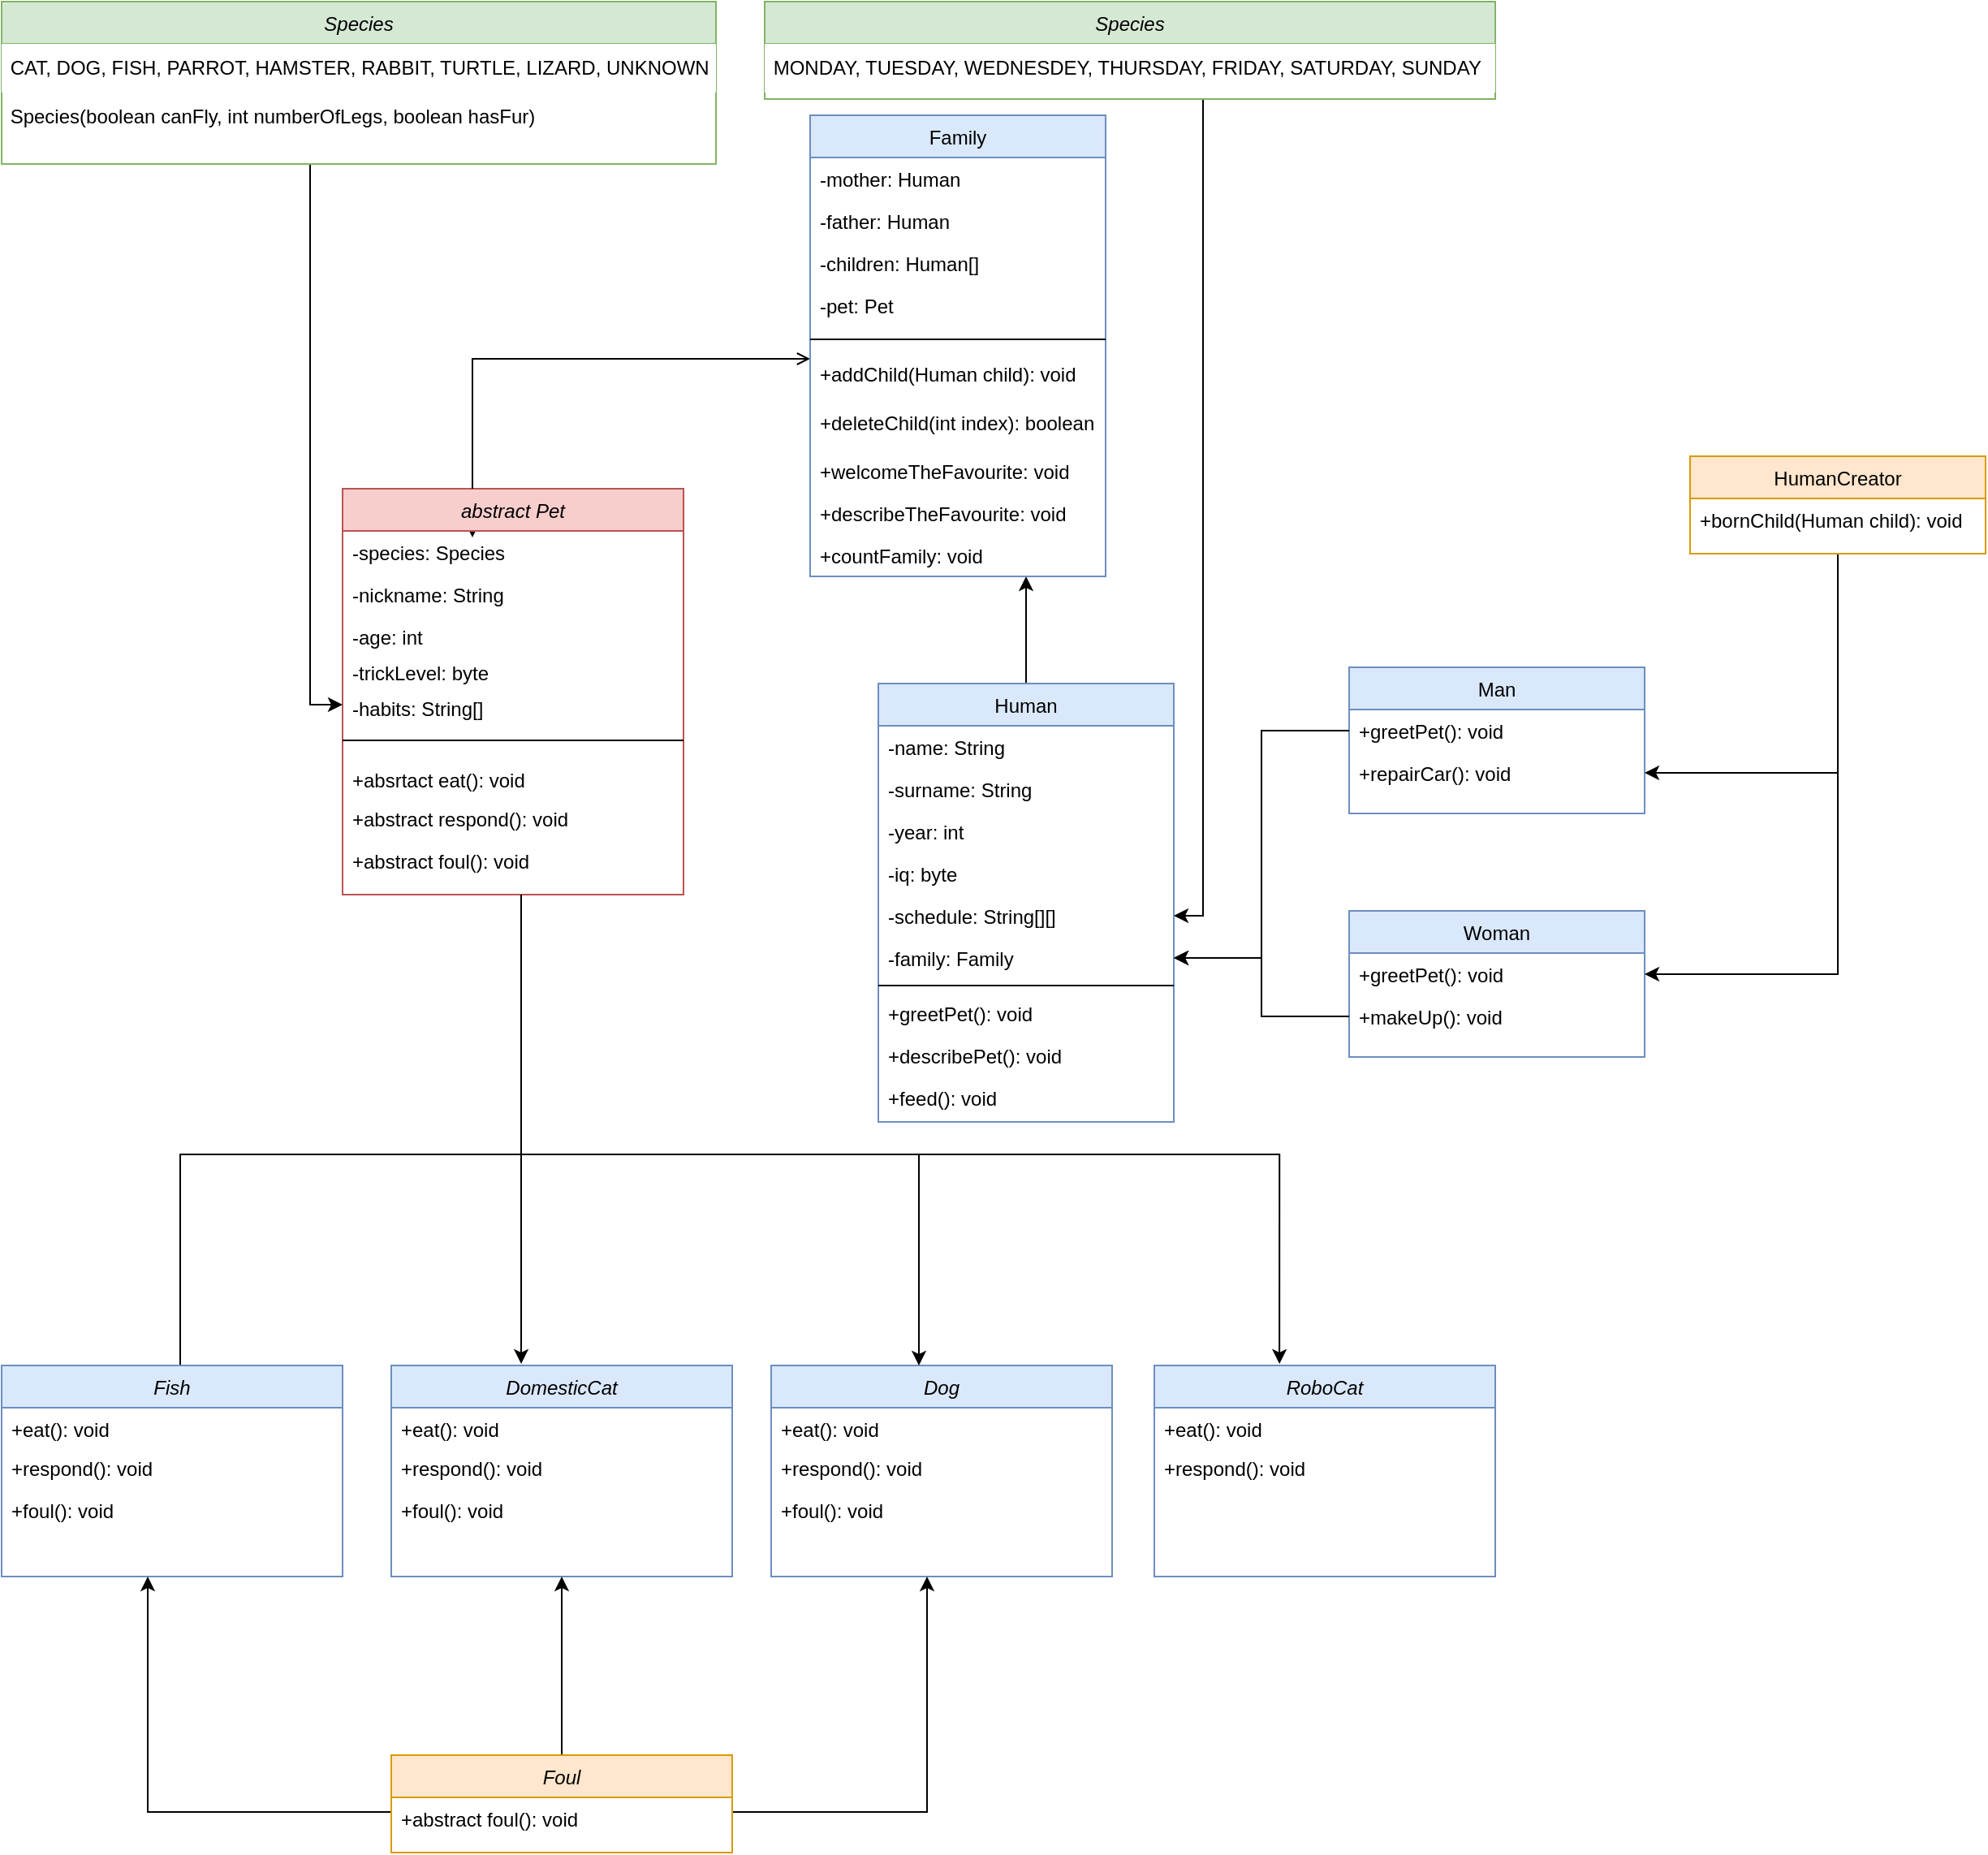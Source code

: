 <mxfile version="25.0.3">
  <diagram id="C5RBs43oDa-KdzZeNtuy" name="Page-1">
    <mxGraphModel dx="1313" dy="1822" grid="1" gridSize="10" guides="1" tooltips="1" connect="1" arrows="1" fold="1" page="1" pageScale="1" pageWidth="827" pageHeight="1169" math="0" shadow="0">
      <root>
        <mxCell id="WIyWlLk6GJQsqaUBKTNV-0" />
        <mxCell id="WIyWlLk6GJQsqaUBKTNV-1" parent="WIyWlLk6GJQsqaUBKTNV-0" />
        <mxCell id="7_s-I9dp4X2VhLv_2_nt-0" style="edgeStyle=orthogonalEdgeStyle;rounded=0;orthogonalLoop=1;jettySize=auto;html=1;exitX=0.5;exitY=0;exitDx=0;exitDy=0;" edge="1" parent="WIyWlLk6GJQsqaUBKTNV-1" source="zkfFHV4jXpPFQw0GAbJ--0">
          <mxGeometry relative="1" as="geometry">
            <mxPoint x="300" y="110" as="targetPoint" />
          </mxGeometry>
        </mxCell>
        <mxCell id="7_s-I9dp4X2VhLv_2_nt-129" style="edgeStyle=orthogonalEdgeStyle;rounded=0;orthogonalLoop=1;jettySize=auto;html=1;entryX=0.5;entryY=0;entryDx=0;entryDy=0;" edge="1" parent="WIyWlLk6GJQsqaUBKTNV-1">
          <mxGeometry relative="1" as="geometry">
            <mxPoint x="330" y="340" as="sourcePoint" />
            <mxPoint x="120" y="630" as="targetPoint" />
            <Array as="points">
              <mxPoint x="330" y="490" />
              <mxPoint x="120" y="490" />
            </Array>
          </mxGeometry>
        </mxCell>
        <mxCell id="zkfFHV4jXpPFQw0GAbJ--0" value="abstract Pet" style="swimlane;fontStyle=2;align=center;verticalAlign=top;childLayout=stackLayout;horizontal=1;startSize=26;horizontalStack=0;resizeParent=1;resizeLast=0;collapsible=1;marginBottom=0;rounded=0;shadow=0;strokeWidth=1;fillColor=#f8cecc;strokeColor=#b85450;" parent="WIyWlLk6GJQsqaUBKTNV-1" vertex="1">
          <mxGeometry x="220" y="80" width="210" height="250" as="geometry">
            <mxRectangle x="230" y="140" width="160" height="26" as="alternateBounds" />
          </mxGeometry>
        </mxCell>
        <mxCell id="zkfFHV4jXpPFQw0GAbJ--1" value="-species: Species" style="text;align=left;verticalAlign=top;spacingLeft=4;spacingRight=4;overflow=hidden;rotatable=0;points=[[0,0.5],[1,0.5]];portConstraint=eastwest;" parent="zkfFHV4jXpPFQw0GAbJ--0" vertex="1">
          <mxGeometry y="26" width="210" height="26" as="geometry" />
        </mxCell>
        <mxCell id="zkfFHV4jXpPFQw0GAbJ--2" value="-nickname: String" style="text;align=left;verticalAlign=top;spacingLeft=4;spacingRight=4;overflow=hidden;rotatable=0;points=[[0,0.5],[1,0.5]];portConstraint=eastwest;rounded=0;shadow=0;html=0;" parent="zkfFHV4jXpPFQw0GAbJ--0" vertex="1">
          <mxGeometry y="52" width="210" height="26" as="geometry" />
        </mxCell>
        <mxCell id="zkfFHV4jXpPFQw0GAbJ--3" value="-age: int" style="text;align=left;verticalAlign=top;spacingLeft=4;spacingRight=4;overflow=hidden;rotatable=0;points=[[0,0.5],[1,0.5]];portConstraint=eastwest;rounded=0;shadow=0;html=0;" parent="zkfFHV4jXpPFQw0GAbJ--0" vertex="1">
          <mxGeometry y="78" width="210" height="22" as="geometry" />
        </mxCell>
        <mxCell id="7_s-I9dp4X2VhLv_2_nt-4" value="-trickLevel: byte" style="text;align=left;verticalAlign=top;spacingLeft=4;spacingRight=4;overflow=hidden;rotatable=0;points=[[0,0.5],[1,0.5]];portConstraint=eastwest;rounded=0;shadow=0;html=0;" vertex="1" parent="zkfFHV4jXpPFQw0GAbJ--0">
          <mxGeometry y="100" width="210" height="22" as="geometry" />
        </mxCell>
        <mxCell id="7_s-I9dp4X2VhLv_2_nt-5" value="-habits: String[]" style="text;align=left;verticalAlign=top;spacingLeft=4;spacingRight=4;overflow=hidden;rotatable=0;points=[[0,0.5],[1,0.5]];portConstraint=eastwest;rounded=0;shadow=0;html=0;" vertex="1" parent="zkfFHV4jXpPFQw0GAbJ--0">
          <mxGeometry y="122" width="210" height="22" as="geometry" />
        </mxCell>
        <mxCell id="zkfFHV4jXpPFQw0GAbJ--4" value="" style="line;html=1;strokeWidth=1;align=left;verticalAlign=middle;spacingTop=-1;spacingLeft=3;spacingRight=3;rotatable=0;labelPosition=right;points=[];portConstraint=eastwest;" parent="zkfFHV4jXpPFQw0GAbJ--0" vertex="1">
          <mxGeometry y="144" width="210" height="22" as="geometry" />
        </mxCell>
        <mxCell id="7_s-I9dp4X2VhLv_2_nt-65" value="+absrtact eat(): void" style="text;align=left;verticalAlign=top;spacingLeft=4;spacingRight=4;overflow=hidden;rotatable=0;points=[[0,0.5],[1,0.5]];portConstraint=eastwest;" vertex="1" parent="zkfFHV4jXpPFQw0GAbJ--0">
          <mxGeometry y="166" width="210" height="24" as="geometry" />
        </mxCell>
        <mxCell id="7_s-I9dp4X2VhLv_2_nt-8" value="+abstract respond(): void" style="text;align=left;verticalAlign=top;spacingLeft=4;spacingRight=4;overflow=hidden;rotatable=0;points=[[0,0.5],[1,0.5]];portConstraint=eastwest;" vertex="1" parent="zkfFHV4jXpPFQw0GAbJ--0">
          <mxGeometry y="190" width="210" height="26" as="geometry" />
        </mxCell>
        <mxCell id="7_s-I9dp4X2VhLv_2_nt-9" value="+abstract foul(): void" style="text;align=left;verticalAlign=top;spacingLeft=4;spacingRight=4;overflow=hidden;rotatable=0;points=[[0,0.5],[1,0.5]];portConstraint=eastwest;" vertex="1" parent="zkfFHV4jXpPFQw0GAbJ--0">
          <mxGeometry y="216" width="210" height="24" as="geometry" />
        </mxCell>
        <mxCell id="7_s-I9dp4X2VhLv_2_nt-23" value="" style="edgeStyle=orthogonalEdgeStyle;rounded=0;orthogonalLoop=1;jettySize=auto;html=1;" edge="1" parent="WIyWlLk6GJQsqaUBKTNV-1" source="zkfFHV4jXpPFQw0GAbJ--17" target="7_s-I9dp4X2VhLv_2_nt-13">
          <mxGeometry relative="1" as="geometry">
            <Array as="points">
              <mxPoint x="641" y="150" />
              <mxPoint x="641" y="150" />
            </Array>
          </mxGeometry>
        </mxCell>
        <mxCell id="zkfFHV4jXpPFQw0GAbJ--17" value="Human" style="swimlane;fontStyle=0;align=center;verticalAlign=top;childLayout=stackLayout;horizontal=1;startSize=26;horizontalStack=0;resizeParent=1;resizeLast=0;collapsible=1;marginBottom=0;rounded=0;shadow=0;strokeWidth=1;fillColor=#dae8fc;strokeColor=#6c8ebf;" parent="WIyWlLk6GJQsqaUBKTNV-1" vertex="1">
          <mxGeometry x="550" y="200" width="182" height="270" as="geometry">
            <mxRectangle x="550" y="140" width="160" height="26" as="alternateBounds" />
          </mxGeometry>
        </mxCell>
        <mxCell id="zkfFHV4jXpPFQw0GAbJ--18" value="-name: String" style="text;align=left;verticalAlign=top;spacingLeft=4;spacingRight=4;overflow=hidden;rotatable=0;points=[[0,0.5],[1,0.5]];portConstraint=eastwest;" parent="zkfFHV4jXpPFQw0GAbJ--17" vertex="1">
          <mxGeometry y="26" width="182" height="26" as="geometry" />
        </mxCell>
        <mxCell id="zkfFHV4jXpPFQw0GAbJ--19" value="-surname: String" style="text;align=left;verticalAlign=top;spacingLeft=4;spacingRight=4;overflow=hidden;rotatable=0;points=[[0,0.5],[1,0.5]];portConstraint=eastwest;rounded=0;shadow=0;html=0;" parent="zkfFHV4jXpPFQw0GAbJ--17" vertex="1">
          <mxGeometry y="52" width="182" height="26" as="geometry" />
        </mxCell>
        <mxCell id="zkfFHV4jXpPFQw0GAbJ--20" value="-year: int" style="text;align=left;verticalAlign=top;spacingLeft=4;spacingRight=4;overflow=hidden;rotatable=0;points=[[0,0.5],[1,0.5]];portConstraint=eastwest;rounded=0;shadow=0;html=0;" parent="zkfFHV4jXpPFQw0GAbJ--17" vertex="1">
          <mxGeometry y="78" width="182" height="26" as="geometry" />
        </mxCell>
        <mxCell id="zkfFHV4jXpPFQw0GAbJ--21" value="-iq: byte" style="text;align=left;verticalAlign=top;spacingLeft=4;spacingRight=4;overflow=hidden;rotatable=0;points=[[0,0.5],[1,0.5]];portConstraint=eastwest;rounded=0;shadow=0;html=0;" parent="zkfFHV4jXpPFQw0GAbJ--17" vertex="1">
          <mxGeometry y="104" width="182" height="26" as="geometry" />
        </mxCell>
        <mxCell id="7_s-I9dp4X2VhLv_2_nt-12" value="-schedule: String[][]" style="text;align=left;verticalAlign=top;spacingLeft=4;spacingRight=4;overflow=hidden;rotatable=0;points=[[0,0.5],[1,0.5]];portConstraint=eastwest;rounded=0;shadow=0;html=0;" vertex="1" parent="zkfFHV4jXpPFQw0GAbJ--17">
          <mxGeometry y="130" width="182" height="26" as="geometry" />
        </mxCell>
        <mxCell id="7_s-I9dp4X2VhLv_2_nt-33" value="-family: Family" style="text;align=left;verticalAlign=top;spacingLeft=4;spacingRight=4;overflow=hidden;rotatable=0;points=[[0,0.5],[1,0.5]];portConstraint=eastwest;rounded=0;shadow=0;html=0;" vertex="1" parent="zkfFHV4jXpPFQw0GAbJ--17">
          <mxGeometry y="156" width="182" height="26" as="geometry" />
        </mxCell>
        <mxCell id="zkfFHV4jXpPFQw0GAbJ--23" value="" style="line;html=1;strokeWidth=1;align=left;verticalAlign=middle;spacingTop=-1;spacingLeft=3;spacingRight=3;rotatable=0;labelPosition=right;points=[];portConstraint=eastwest;" parent="zkfFHV4jXpPFQw0GAbJ--17" vertex="1">
          <mxGeometry y="182" width="182" height="8" as="geometry" />
        </mxCell>
        <mxCell id="zkfFHV4jXpPFQw0GAbJ--24" value="+greetPet(): void" style="text;align=left;verticalAlign=top;spacingLeft=4;spacingRight=4;overflow=hidden;rotatable=0;points=[[0,0.5],[1,0.5]];portConstraint=eastwest;" parent="zkfFHV4jXpPFQw0GAbJ--17" vertex="1">
          <mxGeometry y="190" width="182" height="26" as="geometry" />
        </mxCell>
        <mxCell id="zkfFHV4jXpPFQw0GAbJ--25" value="+describePet(): void" style="text;align=left;verticalAlign=top;spacingLeft=4;spacingRight=4;overflow=hidden;rotatable=0;points=[[0,0.5],[1,0.5]];portConstraint=eastwest;" parent="zkfFHV4jXpPFQw0GAbJ--17" vertex="1">
          <mxGeometry y="216" width="182" height="26" as="geometry" />
        </mxCell>
        <mxCell id="7_s-I9dp4X2VhLv_2_nt-40" value="+feed(): void" style="text;align=left;verticalAlign=top;spacingLeft=4;spacingRight=4;overflow=hidden;rotatable=0;points=[[0,0.5],[1,0.5]];portConstraint=eastwest;" vertex="1" parent="zkfFHV4jXpPFQw0GAbJ--17">
          <mxGeometry y="242" width="182" height="26" as="geometry" />
        </mxCell>
        <mxCell id="zkfFHV4jXpPFQw0GAbJ--26" value="" style="endArrow=open;shadow=0;strokeWidth=1;rounded=0;curved=0;endFill=1;edgeStyle=elbowEdgeStyle;elbow=vertical;entryX=0;entryY=0.5;entryDx=0;entryDy=0;" parent="WIyWlLk6GJQsqaUBKTNV-1" edge="1">
          <mxGeometry x="0.5" y="41" relative="1" as="geometry">
            <mxPoint x="300" y="80" as="sourcePoint" />
            <mxPoint x="508" as="targetPoint" />
            <mxPoint x="-40" y="32" as="offset" />
            <Array as="points">
              <mxPoint x="400" />
            </Array>
          </mxGeometry>
        </mxCell>
        <mxCell id="7_s-I9dp4X2VhLv_2_nt-13" value="Family" style="swimlane;fontStyle=0;align=center;verticalAlign=top;childLayout=stackLayout;horizontal=1;startSize=26;horizontalStack=0;resizeParent=1;resizeLast=0;collapsible=1;marginBottom=0;rounded=0;shadow=0;strokeWidth=1;fillColor=#dae8fc;strokeColor=#6c8ebf;" vertex="1" parent="WIyWlLk6GJQsqaUBKTNV-1">
          <mxGeometry x="508" y="-150" width="182" height="284" as="geometry">
            <mxRectangle x="550" y="140" width="160" height="26" as="alternateBounds" />
          </mxGeometry>
        </mxCell>
        <mxCell id="7_s-I9dp4X2VhLv_2_nt-30" value="-mother: Human" style="text;align=left;verticalAlign=top;spacingLeft=4;spacingRight=4;overflow=hidden;rotatable=0;points=[[0,0.5],[1,0.5]];portConstraint=eastwest;rounded=0;shadow=0;html=0;" vertex="1" parent="7_s-I9dp4X2VhLv_2_nt-13">
          <mxGeometry y="26" width="182" height="26" as="geometry" />
        </mxCell>
        <mxCell id="7_s-I9dp4X2VhLv_2_nt-26" value="-father: Human" style="text;align=left;verticalAlign=top;spacingLeft=4;spacingRight=4;overflow=hidden;rotatable=0;points=[[0,0.5],[1,0.5]];portConstraint=eastwest;rounded=0;shadow=0;html=0;" vertex="1" parent="7_s-I9dp4X2VhLv_2_nt-13">
          <mxGeometry y="52" width="182" height="26" as="geometry" />
        </mxCell>
        <mxCell id="7_s-I9dp4X2VhLv_2_nt-31" value="-children: Human[]" style="text;align=left;verticalAlign=top;spacingLeft=4;spacingRight=4;overflow=hidden;rotatable=0;points=[[0,0.5],[1,0.5]];portConstraint=eastwest;rounded=0;shadow=0;html=0;" vertex="1" parent="7_s-I9dp4X2VhLv_2_nt-13">
          <mxGeometry y="78" width="182" height="26" as="geometry" />
        </mxCell>
        <mxCell id="7_s-I9dp4X2VhLv_2_nt-32" value="-pet: Pet" style="text;align=left;verticalAlign=top;spacingLeft=4;spacingRight=4;overflow=hidden;rotatable=0;points=[[0,0.5],[1,0.5]];portConstraint=eastwest;rounded=0;shadow=0;html=0;" vertex="1" parent="7_s-I9dp4X2VhLv_2_nt-13">
          <mxGeometry y="104" width="182" height="26" as="geometry" />
        </mxCell>
        <mxCell id="7_s-I9dp4X2VhLv_2_nt-20" value="" style="line;html=1;strokeWidth=1;align=left;verticalAlign=middle;spacingTop=-1;spacingLeft=3;spacingRight=3;rotatable=0;labelPosition=right;points=[];portConstraint=eastwest;" vertex="1" parent="7_s-I9dp4X2VhLv_2_nt-13">
          <mxGeometry y="130" width="182" height="16" as="geometry" />
        </mxCell>
        <mxCell id="7_s-I9dp4X2VhLv_2_nt-28" value="+addChild(Human child): void" style="text;align=left;verticalAlign=top;spacingLeft=4;spacingRight=4;overflow=hidden;rotatable=0;points=[[0,0.5],[1,0.5]];portConstraint=eastwest;" vertex="1" parent="7_s-I9dp4X2VhLv_2_nt-13">
          <mxGeometry y="146" width="182" height="30" as="geometry" />
        </mxCell>
        <mxCell id="7_s-I9dp4X2VhLv_2_nt-41" value="+deleteChild(int index): boolean" style="text;align=left;verticalAlign=top;spacingLeft=4;spacingRight=4;overflow=hidden;rotatable=0;points=[[0,0.5],[1,0.5]];portConstraint=eastwest;" vertex="1" parent="7_s-I9dp4X2VhLv_2_nt-13">
          <mxGeometry y="176" width="182" height="30" as="geometry" />
        </mxCell>
        <mxCell id="7_s-I9dp4X2VhLv_2_nt-38" value="+welcomeTheFavourite: void" style="text;align=left;verticalAlign=top;spacingLeft=4;spacingRight=4;overflow=hidden;rotatable=0;points=[[0,0.5],[1,0.5]];portConstraint=eastwest;" vertex="1" parent="7_s-I9dp4X2VhLv_2_nt-13">
          <mxGeometry y="206" width="182" height="26" as="geometry" />
        </mxCell>
        <mxCell id="7_s-I9dp4X2VhLv_2_nt-39" value="+describeTheFavourite: void" style="text;align=left;verticalAlign=top;spacingLeft=4;spacingRight=4;overflow=hidden;rotatable=0;points=[[0,0.5],[1,0.5]];portConstraint=eastwest;" vertex="1" parent="7_s-I9dp4X2VhLv_2_nt-13">
          <mxGeometry y="232" width="182" height="26" as="geometry" />
        </mxCell>
        <mxCell id="7_s-I9dp4X2VhLv_2_nt-42" value="+countFamily: void" style="text;align=left;verticalAlign=top;spacingLeft=4;spacingRight=4;overflow=hidden;rotatable=0;points=[[0,0.5],[1,0.5]];portConstraint=eastwest;" vertex="1" parent="7_s-I9dp4X2VhLv_2_nt-13">
          <mxGeometry y="258" width="182" height="26" as="geometry" />
        </mxCell>
        <mxCell id="7_s-I9dp4X2VhLv_2_nt-53" style="edgeStyle=orthogonalEdgeStyle;rounded=0;orthogonalLoop=1;jettySize=auto;html=1;entryX=0;entryY=0.5;entryDx=0;entryDy=0;" edge="1" parent="WIyWlLk6GJQsqaUBKTNV-1" source="7_s-I9dp4X2VhLv_2_nt-43" target="7_s-I9dp4X2VhLv_2_nt-5">
          <mxGeometry relative="1" as="geometry">
            <Array as="points">
              <mxPoint x="200" y="213" />
            </Array>
          </mxGeometry>
        </mxCell>
        <mxCell id="7_s-I9dp4X2VhLv_2_nt-43" value="Species" style="swimlane;fontStyle=2;align=center;verticalAlign=top;childLayout=stackLayout;horizontal=1;startSize=26;horizontalStack=0;resizeParent=1;resizeLast=0;collapsible=1;marginBottom=0;rounded=0;shadow=0;strokeWidth=1;fillColor=#d5e8d4;strokeColor=#82b366;" vertex="1" parent="WIyWlLk6GJQsqaUBKTNV-1">
          <mxGeometry x="10" y="-220" width="440" height="100" as="geometry">
            <mxRectangle x="230" y="140" width="160" height="26" as="alternateBounds" />
          </mxGeometry>
        </mxCell>
        <mxCell id="7_s-I9dp4X2VhLv_2_nt-60" value="&amp;nbsp;CAT, DOG, FISH, PARROT,&lt;span style=&quot;background-color: initial;&quot;&gt;&amp;nbsp;HAMSTER, RABBIT, TURTLE,&amp;nbsp;&lt;/span&gt;&lt;span style=&quot;background-color: initial;&quot;&gt;LIZARD, UNKNOWN&lt;/span&gt;" style="text;html=1;align=left;verticalAlign=middle;resizable=0;points=[];autosize=1;strokeColor=none;fillColor=default;" vertex="1" parent="7_s-I9dp4X2VhLv_2_nt-43">
          <mxGeometry y="26" width="440" height="30" as="geometry" />
        </mxCell>
        <mxCell id="7_s-I9dp4X2VhLv_2_nt-54" value="&amp;nbsp;Species(boolean canFly, int numberOfLegs, boolean hasFur)" style="text;html=1;align=left;verticalAlign=middle;resizable=0;points=[];autosize=1;strokeColor=none;fillColor=none;" vertex="1" parent="7_s-I9dp4X2VhLv_2_nt-43">
          <mxGeometry y="56" width="440" height="30" as="geometry" />
        </mxCell>
        <mxCell id="7_s-I9dp4X2VhLv_2_nt-64" value="" style="edgeStyle=orthogonalEdgeStyle;rounded=0;orthogonalLoop=1;jettySize=auto;html=1;entryX=1;entryY=0.5;entryDx=0;entryDy=0;" edge="1" parent="WIyWlLk6GJQsqaUBKTNV-1" source="7_s-I9dp4X2VhLv_2_nt-61" target="7_s-I9dp4X2VhLv_2_nt-12">
          <mxGeometry relative="1" as="geometry">
            <mxPoint x="610" y="160" as="targetPoint" />
            <Array as="points">
              <mxPoint x="750" y="343" />
            </Array>
          </mxGeometry>
        </mxCell>
        <mxCell id="7_s-I9dp4X2VhLv_2_nt-61" value="Species" style="swimlane;fontStyle=2;align=center;verticalAlign=top;childLayout=stackLayout;horizontal=1;startSize=26;horizontalStack=0;resizeParent=1;resizeLast=0;collapsible=1;marginBottom=0;rounded=0;shadow=0;strokeWidth=1;fillColor=#d5e8d4;strokeColor=#82b366;" vertex="1" parent="WIyWlLk6GJQsqaUBKTNV-1">
          <mxGeometry x="480" y="-220" width="450" height="60" as="geometry">
            <mxRectangle x="230" y="140" width="160" height="26" as="alternateBounds" />
          </mxGeometry>
        </mxCell>
        <mxCell id="7_s-I9dp4X2VhLv_2_nt-62" value="&amp;nbsp;MONDAY, TUESDAY, WEDNESDEY, THURSDAY, FRIDAY, SATURDAY, SUNDAY" style="text;html=1;align=left;verticalAlign=middle;resizable=0;points=[];autosize=1;strokeColor=none;fillColor=default;" vertex="1" parent="7_s-I9dp4X2VhLv_2_nt-61">
          <mxGeometry y="26" width="450" height="30" as="geometry" />
        </mxCell>
        <mxCell id="7_s-I9dp4X2VhLv_2_nt-68" value="Fish" style="swimlane;fontStyle=2;align=center;verticalAlign=top;childLayout=stackLayout;horizontal=1;startSize=26;horizontalStack=0;resizeParent=1;resizeLast=0;collapsible=1;marginBottom=0;rounded=0;shadow=0;strokeWidth=1;fillColor=#dae8fc;strokeColor=#6c8ebf;" vertex="1" parent="WIyWlLk6GJQsqaUBKTNV-1">
          <mxGeometry x="10" y="620" width="210" height="130" as="geometry">
            <mxRectangle x="230" y="140" width="160" height="26" as="alternateBounds" />
          </mxGeometry>
        </mxCell>
        <mxCell id="7_s-I9dp4X2VhLv_2_nt-75" value="+eat(): void&#xa;&#xa;respond" style="text;align=left;verticalAlign=top;spacingLeft=4;spacingRight=4;overflow=hidden;rotatable=0;points=[[0,0.5],[1,0.5]];portConstraint=eastwest;" vertex="1" parent="7_s-I9dp4X2VhLv_2_nt-68">
          <mxGeometry y="26" width="210" height="24" as="geometry" />
        </mxCell>
        <mxCell id="7_s-I9dp4X2VhLv_2_nt-76" value="+respond(): void" style="text;align=left;verticalAlign=top;spacingLeft=4;spacingRight=4;overflow=hidden;rotatable=0;points=[[0,0.5],[1,0.5]];portConstraint=eastwest;" vertex="1" parent="7_s-I9dp4X2VhLv_2_nt-68">
          <mxGeometry y="50" width="210" height="26" as="geometry" />
        </mxCell>
        <mxCell id="7_s-I9dp4X2VhLv_2_nt-124" value="+foul(): void" style="text;align=left;verticalAlign=top;spacingLeft=4;spacingRight=4;overflow=hidden;rotatable=0;points=[[0,0.5],[1,0.5]];portConstraint=eastwest;" vertex="1" parent="7_s-I9dp4X2VhLv_2_nt-68">
          <mxGeometry y="76" width="210" height="18" as="geometry" />
        </mxCell>
        <mxCell id="7_s-I9dp4X2VhLv_2_nt-78" value="DomesticCat" style="swimlane;fontStyle=2;align=center;verticalAlign=top;childLayout=stackLayout;horizontal=1;startSize=26;horizontalStack=0;resizeParent=1;resizeLast=0;collapsible=1;marginBottom=0;rounded=0;shadow=0;strokeWidth=1;fillColor=#dae8fc;strokeColor=#6c8ebf;" vertex="1" parent="WIyWlLk6GJQsqaUBKTNV-1">
          <mxGeometry x="250" y="620" width="210" height="130" as="geometry">
            <mxRectangle x="230" y="140" width="160" height="26" as="alternateBounds" />
          </mxGeometry>
        </mxCell>
        <mxCell id="7_s-I9dp4X2VhLv_2_nt-85" value="+eat(): void&#xa;&#xa;respond" style="text;align=left;verticalAlign=top;spacingLeft=4;spacingRight=4;overflow=hidden;rotatable=0;points=[[0,0.5],[1,0.5]];portConstraint=eastwest;" vertex="1" parent="7_s-I9dp4X2VhLv_2_nt-78">
          <mxGeometry y="26" width="210" height="24" as="geometry" />
        </mxCell>
        <mxCell id="7_s-I9dp4X2VhLv_2_nt-86" value="+respond(): void" style="text;align=left;verticalAlign=top;spacingLeft=4;spacingRight=4;overflow=hidden;rotatable=0;points=[[0,0.5],[1,0.5]];portConstraint=eastwest;" vertex="1" parent="7_s-I9dp4X2VhLv_2_nt-78">
          <mxGeometry y="50" width="210" height="26" as="geometry" />
        </mxCell>
        <mxCell id="7_s-I9dp4X2VhLv_2_nt-87" value="+foul(): void" style="text;align=left;verticalAlign=top;spacingLeft=4;spacingRight=4;overflow=hidden;rotatable=0;points=[[0,0.5],[1,0.5]];portConstraint=eastwest;" vertex="1" parent="7_s-I9dp4X2VhLv_2_nt-78">
          <mxGeometry y="76" width="210" height="18" as="geometry" />
        </mxCell>
        <mxCell id="7_s-I9dp4X2VhLv_2_nt-88" value="Dog" style="swimlane;fontStyle=2;align=center;verticalAlign=top;childLayout=stackLayout;horizontal=1;startSize=26;horizontalStack=0;resizeParent=1;resizeLast=0;collapsible=1;marginBottom=0;rounded=0;shadow=0;strokeWidth=1;fillColor=#dae8fc;strokeColor=#6c8ebf;" vertex="1" parent="WIyWlLk6GJQsqaUBKTNV-1">
          <mxGeometry x="484" y="620" width="210" height="130" as="geometry">
            <mxRectangle x="230" y="140" width="160" height="26" as="alternateBounds" />
          </mxGeometry>
        </mxCell>
        <mxCell id="7_s-I9dp4X2VhLv_2_nt-95" value="+eat(): void&#xa;&#xa;respond" style="text;align=left;verticalAlign=top;spacingLeft=4;spacingRight=4;overflow=hidden;rotatable=0;points=[[0,0.5],[1,0.5]];portConstraint=eastwest;" vertex="1" parent="7_s-I9dp4X2VhLv_2_nt-88">
          <mxGeometry y="26" width="210" height="24" as="geometry" />
        </mxCell>
        <mxCell id="7_s-I9dp4X2VhLv_2_nt-96" value="+respond(): void" style="text;align=left;verticalAlign=top;spacingLeft=4;spacingRight=4;overflow=hidden;rotatable=0;points=[[0,0.5],[1,0.5]];portConstraint=eastwest;" vertex="1" parent="7_s-I9dp4X2VhLv_2_nt-88">
          <mxGeometry y="50" width="210" height="26" as="geometry" />
        </mxCell>
        <mxCell id="7_s-I9dp4X2VhLv_2_nt-97" value="+foul(): void" style="text;align=left;verticalAlign=top;spacingLeft=4;spacingRight=4;overflow=hidden;rotatable=0;points=[[0,0.5],[1,0.5]];portConstraint=eastwest;" vertex="1" parent="7_s-I9dp4X2VhLv_2_nt-88">
          <mxGeometry y="76" width="210" height="18" as="geometry" />
        </mxCell>
        <mxCell id="7_s-I9dp4X2VhLv_2_nt-98" value="RoboCat" style="swimlane;fontStyle=2;align=center;verticalAlign=top;childLayout=stackLayout;horizontal=1;startSize=26;horizontalStack=0;resizeParent=1;resizeLast=0;collapsible=1;marginBottom=0;rounded=0;shadow=0;strokeWidth=1;fillColor=#dae8fc;strokeColor=#6c8ebf;" vertex="1" parent="WIyWlLk6GJQsqaUBKTNV-1">
          <mxGeometry x="720" y="620" width="210" height="130" as="geometry">
            <mxRectangle x="230" y="140" width="160" height="26" as="alternateBounds" />
          </mxGeometry>
        </mxCell>
        <mxCell id="7_s-I9dp4X2VhLv_2_nt-105" value="+eat(): void&#xa;&#xa;respond" style="text;align=left;verticalAlign=top;spacingLeft=4;spacingRight=4;overflow=hidden;rotatable=0;points=[[0,0.5],[1,0.5]];portConstraint=eastwest;" vertex="1" parent="7_s-I9dp4X2VhLv_2_nt-98">
          <mxGeometry y="26" width="210" height="24" as="geometry" />
        </mxCell>
        <mxCell id="7_s-I9dp4X2VhLv_2_nt-106" value="+respond(): void" style="text;align=left;verticalAlign=top;spacingLeft=4;spacingRight=4;overflow=hidden;rotatable=0;points=[[0,0.5],[1,0.5]];portConstraint=eastwest;" vertex="1" parent="7_s-I9dp4X2VhLv_2_nt-98">
          <mxGeometry y="50" width="210" height="26" as="geometry" />
        </mxCell>
        <mxCell id="7_s-I9dp4X2VhLv_2_nt-125" style="edgeStyle=orthogonalEdgeStyle;rounded=0;orthogonalLoop=1;jettySize=auto;html=1;entryX=0.5;entryY=1;entryDx=0;entryDy=0;" edge="1" parent="WIyWlLk6GJQsqaUBKTNV-1" source="7_s-I9dp4X2VhLv_2_nt-112" target="7_s-I9dp4X2VhLv_2_nt-78">
          <mxGeometry relative="1" as="geometry" />
        </mxCell>
        <mxCell id="7_s-I9dp4X2VhLv_2_nt-126" style="edgeStyle=orthogonalEdgeStyle;rounded=0;orthogonalLoop=1;jettySize=auto;html=1;" edge="1" parent="WIyWlLk6GJQsqaUBKTNV-1" source="7_s-I9dp4X2VhLv_2_nt-112">
          <mxGeometry relative="1" as="geometry">
            <mxPoint x="580" y="750" as="targetPoint" />
            <Array as="points">
              <mxPoint x="580" y="895" />
              <mxPoint x="580" y="750" />
            </Array>
          </mxGeometry>
        </mxCell>
        <mxCell id="7_s-I9dp4X2VhLv_2_nt-127" style="edgeStyle=orthogonalEdgeStyle;rounded=0;orthogonalLoop=1;jettySize=auto;html=1;" edge="1" parent="WIyWlLk6GJQsqaUBKTNV-1" source="7_s-I9dp4X2VhLv_2_nt-112">
          <mxGeometry relative="1" as="geometry">
            <mxPoint x="100" y="750.0" as="targetPoint" />
            <Array as="points">
              <mxPoint x="100" y="895" />
            </Array>
          </mxGeometry>
        </mxCell>
        <mxCell id="7_s-I9dp4X2VhLv_2_nt-112" value="Foul" style="swimlane;fontStyle=2;align=center;verticalAlign=top;childLayout=stackLayout;horizontal=1;startSize=26;horizontalStack=0;resizeParent=1;resizeLast=0;collapsible=1;marginBottom=0;rounded=0;shadow=0;strokeWidth=1;fillColor=#ffe6cc;strokeColor=#d79b00;" vertex="1" parent="WIyWlLk6GJQsqaUBKTNV-1">
          <mxGeometry x="250" y="860" width="210" height="60" as="geometry">
            <mxRectangle x="230" y="140" width="160" height="26" as="alternateBounds" />
          </mxGeometry>
        </mxCell>
        <mxCell id="7_s-I9dp4X2VhLv_2_nt-121" value="+abstract foul(): void" style="text;align=left;verticalAlign=top;spacingLeft=4;spacingRight=4;overflow=hidden;rotatable=0;points=[[0,0.5],[1,0.5]];portConstraint=eastwest;" vertex="1" parent="7_s-I9dp4X2VhLv_2_nt-112">
          <mxGeometry y="26" width="210" height="18" as="geometry" />
        </mxCell>
        <mxCell id="7_s-I9dp4X2VhLv_2_nt-131" style="edgeStyle=orthogonalEdgeStyle;rounded=0;orthogonalLoop=1;jettySize=auto;html=1;" edge="1" parent="WIyWlLk6GJQsqaUBKTNV-1">
          <mxGeometry relative="1" as="geometry">
            <mxPoint x="330" y="340" as="sourcePoint" />
            <mxPoint x="575" y="620" as="targetPoint" />
            <Array as="points">
              <mxPoint x="330" y="490" />
              <mxPoint x="575" y="490" />
            </Array>
          </mxGeometry>
        </mxCell>
        <mxCell id="7_s-I9dp4X2VhLv_2_nt-132" style="edgeStyle=orthogonalEdgeStyle;rounded=0;orthogonalLoop=1;jettySize=auto;html=1;entryX=0.367;entryY=-0.008;entryDx=0;entryDy=0;entryPerimeter=0;" edge="1" parent="WIyWlLk6GJQsqaUBKTNV-1" target="7_s-I9dp4X2VhLv_2_nt-98">
          <mxGeometry relative="1" as="geometry">
            <mxPoint x="330" y="330" as="sourcePoint" />
            <mxPoint x="796" y="610" as="targetPoint" />
            <Array as="points">
              <mxPoint x="330" y="490" />
              <mxPoint x="797" y="490" />
            </Array>
          </mxGeometry>
        </mxCell>
        <mxCell id="7_s-I9dp4X2VhLv_2_nt-133" style="edgeStyle=orthogonalEdgeStyle;rounded=0;orthogonalLoop=1;jettySize=auto;html=1;entryX=0.381;entryY=-0.008;entryDx=0;entryDy=0;entryPerimeter=0;" edge="1" parent="WIyWlLk6GJQsqaUBKTNV-1" source="zkfFHV4jXpPFQw0GAbJ--0" target="7_s-I9dp4X2VhLv_2_nt-78">
          <mxGeometry relative="1" as="geometry">
            <Array as="points">
              <mxPoint x="330" y="400" />
              <mxPoint x="330" y="400" />
            </Array>
          </mxGeometry>
        </mxCell>
        <mxCell id="7_s-I9dp4X2VhLv_2_nt-134" value="Man" style="swimlane;fontStyle=0;align=center;verticalAlign=top;childLayout=stackLayout;horizontal=1;startSize=26;horizontalStack=0;resizeParent=1;resizeLast=0;collapsible=1;marginBottom=0;rounded=0;shadow=0;strokeWidth=1;fillColor=#dae8fc;strokeColor=#6c8ebf;" vertex="1" parent="WIyWlLk6GJQsqaUBKTNV-1">
          <mxGeometry x="840" y="190" width="182" height="90" as="geometry">
            <mxRectangle x="550" y="140" width="160" height="26" as="alternateBounds" />
          </mxGeometry>
        </mxCell>
        <mxCell id="7_s-I9dp4X2VhLv_2_nt-142" value="+greetPet(): void" style="text;align=left;verticalAlign=top;spacingLeft=4;spacingRight=4;overflow=hidden;rotatable=0;points=[[0,0.5],[1,0.5]];portConstraint=eastwest;" vertex="1" parent="7_s-I9dp4X2VhLv_2_nt-134">
          <mxGeometry y="26" width="182" height="26" as="geometry" />
        </mxCell>
        <mxCell id="7_s-I9dp4X2VhLv_2_nt-149" value="+repairCar(): void" style="text;align=left;verticalAlign=top;spacingLeft=4;spacingRight=4;overflow=hidden;rotatable=0;points=[[0,0.5],[1,0.5]];portConstraint=eastwest;" vertex="1" parent="7_s-I9dp4X2VhLv_2_nt-134">
          <mxGeometry y="52" width="182" height="26" as="geometry" />
        </mxCell>
        <mxCell id="7_s-I9dp4X2VhLv_2_nt-145" value="Woman" style="swimlane;fontStyle=0;align=center;verticalAlign=top;childLayout=stackLayout;horizontal=1;startSize=26;horizontalStack=0;resizeParent=1;resizeLast=0;collapsible=1;marginBottom=0;rounded=0;shadow=0;strokeWidth=1;fillColor=#dae8fc;strokeColor=#6c8ebf;" vertex="1" parent="WIyWlLk6GJQsqaUBKTNV-1">
          <mxGeometry x="840" y="340" width="182" height="90" as="geometry">
            <mxRectangle x="550" y="140" width="160" height="26" as="alternateBounds" />
          </mxGeometry>
        </mxCell>
        <mxCell id="7_s-I9dp4X2VhLv_2_nt-146" value="+greetPet(): void" style="text;align=left;verticalAlign=top;spacingLeft=4;spacingRight=4;overflow=hidden;rotatable=0;points=[[0,0.5],[1,0.5]];portConstraint=eastwest;" vertex="1" parent="7_s-I9dp4X2VhLv_2_nt-145">
          <mxGeometry y="26" width="182" height="26" as="geometry" />
        </mxCell>
        <mxCell id="7_s-I9dp4X2VhLv_2_nt-150" value="+makeUp(): void" style="text;align=left;verticalAlign=top;spacingLeft=4;spacingRight=4;overflow=hidden;rotatable=0;points=[[0,0.5],[1,0.5]];portConstraint=eastwest;" vertex="1" parent="7_s-I9dp4X2VhLv_2_nt-145">
          <mxGeometry y="52" width="182" height="26" as="geometry" />
        </mxCell>
        <mxCell id="7_s-I9dp4X2VhLv_2_nt-151" style="edgeStyle=orthogonalEdgeStyle;rounded=0;orthogonalLoop=1;jettySize=auto;html=1;entryX=1;entryY=0.5;entryDx=0;entryDy=0;" edge="1" parent="WIyWlLk6GJQsqaUBKTNV-1" source="7_s-I9dp4X2VhLv_2_nt-142" target="7_s-I9dp4X2VhLv_2_nt-33">
          <mxGeometry relative="1" as="geometry" />
        </mxCell>
        <mxCell id="7_s-I9dp4X2VhLv_2_nt-152" style="edgeStyle=orthogonalEdgeStyle;rounded=0;orthogonalLoop=1;jettySize=auto;html=1;entryX=1;entryY=0.5;entryDx=0;entryDy=0;" edge="1" parent="WIyWlLk6GJQsqaUBKTNV-1" source="7_s-I9dp4X2VhLv_2_nt-150" target="7_s-I9dp4X2VhLv_2_nt-33">
          <mxGeometry relative="1" as="geometry" />
        </mxCell>
        <mxCell id="7_s-I9dp4X2VhLv_2_nt-156" style="edgeStyle=orthogonalEdgeStyle;rounded=0;orthogonalLoop=1;jettySize=auto;html=1;entryX=1;entryY=0.5;entryDx=0;entryDy=0;" edge="1" parent="WIyWlLk6GJQsqaUBKTNV-1" source="7_s-I9dp4X2VhLv_2_nt-153" target="7_s-I9dp4X2VhLv_2_nt-149">
          <mxGeometry relative="1" as="geometry" />
        </mxCell>
        <mxCell id="7_s-I9dp4X2VhLv_2_nt-157" style="edgeStyle=orthogonalEdgeStyle;rounded=0;orthogonalLoop=1;jettySize=auto;html=1;entryX=1;entryY=0.5;entryDx=0;entryDy=0;" edge="1" parent="WIyWlLk6GJQsqaUBKTNV-1" source="7_s-I9dp4X2VhLv_2_nt-153" target="7_s-I9dp4X2VhLv_2_nt-146">
          <mxGeometry relative="1" as="geometry" />
        </mxCell>
        <mxCell id="7_s-I9dp4X2VhLv_2_nt-153" value="HumanCreator" style="swimlane;fontStyle=0;align=center;verticalAlign=top;childLayout=stackLayout;horizontal=1;startSize=26;horizontalStack=0;resizeParent=1;resizeLast=0;collapsible=1;marginBottom=0;rounded=0;shadow=0;strokeWidth=1;fillColor=#ffe6cc;strokeColor=#d79b00;" vertex="1" parent="WIyWlLk6GJQsqaUBKTNV-1">
          <mxGeometry x="1050" y="60" width="182" height="60" as="geometry">
            <mxRectangle x="550" y="140" width="160" height="26" as="alternateBounds" />
          </mxGeometry>
        </mxCell>
        <mxCell id="7_s-I9dp4X2VhLv_2_nt-154" value="+bornChild(Human child): void" style="text;align=left;verticalAlign=top;spacingLeft=4;spacingRight=4;overflow=hidden;rotatable=0;points=[[0,0.5],[1,0.5]];portConstraint=eastwest;" vertex="1" parent="7_s-I9dp4X2VhLv_2_nt-153">
          <mxGeometry y="26" width="182" height="26" as="geometry" />
        </mxCell>
      </root>
    </mxGraphModel>
  </diagram>
</mxfile>
